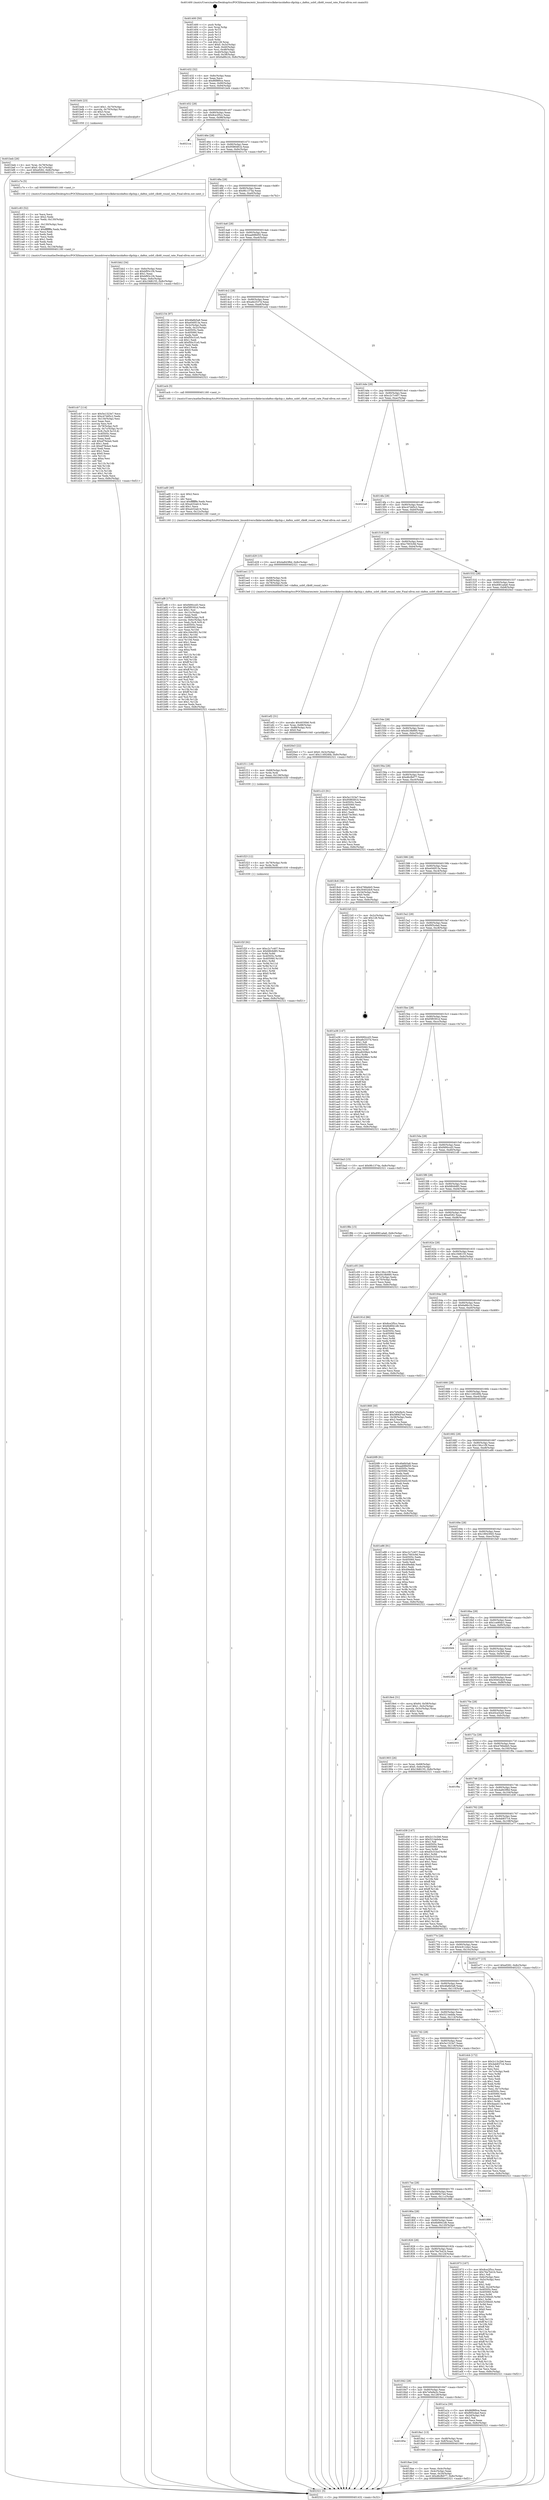 digraph "0x401400" {
  label = "0x401400 (/mnt/c/Users/mathe/Desktop/tcc/POCII/binaries/extr_linuxdriversclkdavincida8xx-cfgchip.c_da8xx_usb0_clk48_round_rate_Final-ollvm.out::main(0))"
  labelloc = "t"
  node[shape=record]

  Entry [label="",width=0.3,height=0.3,shape=circle,fillcolor=black,style=filled]
  "0x401432" [label="{
     0x401432 [32]\l
     | [instrs]\l
     &nbsp;&nbsp;0x401432 \<+6\>: mov -0x8c(%rbp),%eax\l
     &nbsp;&nbsp;0x401438 \<+2\>: mov %eax,%ecx\l
     &nbsp;&nbsp;0x40143a \<+6\>: sub $0x86f8f0ce,%ecx\l
     &nbsp;&nbsp;0x401440 \<+6\>: mov %eax,-0x90(%rbp)\l
     &nbsp;&nbsp;0x401446 \<+6\>: mov %ecx,-0x94(%rbp)\l
     &nbsp;&nbsp;0x40144c \<+6\>: je 0000000000401bd4 \<main+0x7d4\>\l
  }"]
  "0x401bd4" [label="{
     0x401bd4 [23]\l
     | [instrs]\l
     &nbsp;&nbsp;0x401bd4 \<+7\>: movl $0x1,-0x70(%rbp)\l
     &nbsp;&nbsp;0x401bdb \<+4\>: movslq -0x70(%rbp),%rax\l
     &nbsp;&nbsp;0x401bdf \<+4\>: shl $0x3,%rax\l
     &nbsp;&nbsp;0x401be3 \<+3\>: mov %rax,%rdi\l
     &nbsp;&nbsp;0x401be6 \<+5\>: call 0000000000401050 \<malloc@plt\>\l
     | [calls]\l
     &nbsp;&nbsp;0x401050 \{1\} (unknown)\l
  }"]
  "0x401452" [label="{
     0x401452 [28]\l
     | [instrs]\l
     &nbsp;&nbsp;0x401452 \<+5\>: jmp 0000000000401457 \<main+0x57\>\l
     &nbsp;&nbsp;0x401457 \<+6\>: mov -0x90(%rbp),%eax\l
     &nbsp;&nbsp;0x40145d \<+5\>: sub $0x8ce2f5cc,%eax\l
     &nbsp;&nbsp;0x401462 \<+6\>: mov %eax,-0x98(%rbp)\l
     &nbsp;&nbsp;0x401468 \<+6\>: je 00000000004021ca \<main+0xdca\>\l
  }"]
  Exit [label="",width=0.3,height=0.3,shape=circle,fillcolor=black,style=filled,peripheries=2]
  "0x4021ca" [label="{
     0x4021ca\l
  }", style=dashed]
  "0x40146e" [label="{
     0x40146e [28]\l
     | [instrs]\l
     &nbsp;&nbsp;0x40146e \<+5\>: jmp 0000000000401473 \<main+0x73\>\l
     &nbsp;&nbsp;0x401473 \<+6\>: mov -0x90(%rbp),%eax\l
     &nbsp;&nbsp;0x401479 \<+5\>: sub $0x9586481b,%eax\l
     &nbsp;&nbsp;0x40147e \<+6\>: mov %eax,-0x9c(%rbp)\l
     &nbsp;&nbsp;0x401484 \<+6\>: je 0000000000401c7e \<main+0x87e\>\l
  }"]
  "0x401f2f" [label="{
     0x401f2f [92]\l
     | [instrs]\l
     &nbsp;&nbsp;0x401f2f \<+5\>: mov $0xc2c7c407,%eax\l
     &nbsp;&nbsp;0x401f34 \<+5\>: mov $0xfdfc6d85,%ecx\l
     &nbsp;&nbsp;0x401f39 \<+3\>: xor %r8d,%r8d\l
     &nbsp;&nbsp;0x401f3c \<+8\>: mov 0x40505c,%r9d\l
     &nbsp;&nbsp;0x401f44 \<+8\>: mov 0x405060,%r10d\l
     &nbsp;&nbsp;0x401f4c \<+4\>: sub $0x1,%r8d\l
     &nbsp;&nbsp;0x401f50 \<+3\>: mov %r9d,%r11d\l
     &nbsp;&nbsp;0x401f53 \<+3\>: add %r8d,%r11d\l
     &nbsp;&nbsp;0x401f56 \<+4\>: imul %r11d,%r9d\l
     &nbsp;&nbsp;0x401f5a \<+4\>: and $0x1,%r9d\l
     &nbsp;&nbsp;0x401f5e \<+4\>: cmp $0x0,%r9d\l
     &nbsp;&nbsp;0x401f62 \<+3\>: sete %bl\l
     &nbsp;&nbsp;0x401f65 \<+4\>: cmp $0xa,%r10d\l
     &nbsp;&nbsp;0x401f69 \<+4\>: setl %r14b\l
     &nbsp;&nbsp;0x401f6d \<+3\>: mov %bl,%r15b\l
     &nbsp;&nbsp;0x401f70 \<+3\>: and %r14b,%r15b\l
     &nbsp;&nbsp;0x401f73 \<+3\>: xor %r14b,%bl\l
     &nbsp;&nbsp;0x401f76 \<+3\>: or %bl,%r15b\l
     &nbsp;&nbsp;0x401f79 \<+4\>: test $0x1,%r15b\l
     &nbsp;&nbsp;0x401f7d \<+3\>: cmovne %ecx,%eax\l
     &nbsp;&nbsp;0x401f80 \<+6\>: mov %eax,-0x8c(%rbp)\l
     &nbsp;&nbsp;0x401f86 \<+5\>: jmp 0000000000402321 \<main+0xf21\>\l
  }"]
  "0x401c7e" [label="{
     0x401c7e [5]\l
     | [instrs]\l
     &nbsp;&nbsp;0x401c7e \<+5\>: call 0000000000401160 \<next_i\>\l
     | [calls]\l
     &nbsp;&nbsp;0x401160 \{1\} (/mnt/c/Users/mathe/Desktop/tcc/POCII/binaries/extr_linuxdriversclkdavincida8xx-cfgchip.c_da8xx_usb0_clk48_round_rate_Final-ollvm.out::next_i)\l
  }"]
  "0x40148a" [label="{
     0x40148a [28]\l
     | [instrs]\l
     &nbsp;&nbsp;0x40148a \<+5\>: jmp 000000000040148f \<main+0x8f\>\l
     &nbsp;&nbsp;0x40148f \<+6\>: mov -0x90(%rbp),%eax\l
     &nbsp;&nbsp;0x401495 \<+5\>: sub $0x9fc1374a,%eax\l
     &nbsp;&nbsp;0x40149a \<+6\>: mov %eax,-0xa0(%rbp)\l
     &nbsp;&nbsp;0x4014a0 \<+6\>: je 0000000000401bb2 \<main+0x7b2\>\l
  }"]
  "0x401f23" [label="{
     0x401f23 [12]\l
     | [instrs]\l
     &nbsp;&nbsp;0x401f23 \<+4\>: mov -0x78(%rbp),%rdx\l
     &nbsp;&nbsp;0x401f27 \<+3\>: mov %rdx,%rdi\l
     &nbsp;&nbsp;0x401f2a \<+5\>: call 0000000000401030 \<free@plt\>\l
     | [calls]\l
     &nbsp;&nbsp;0x401030 \{1\} (unknown)\l
  }"]
  "0x401bb2" [label="{
     0x401bb2 [34]\l
     | [instrs]\l
     &nbsp;&nbsp;0x401bb2 \<+3\>: mov -0x6c(%rbp),%eax\l
     &nbsp;&nbsp;0x401bb5 \<+5\>: sub $0xbf93c1f4,%eax\l
     &nbsp;&nbsp;0x401bba \<+3\>: add $0x1,%eax\l
     &nbsp;&nbsp;0x401bbd \<+5\>: add $0xbf93c1f4,%eax\l
     &nbsp;&nbsp;0x401bc2 \<+3\>: mov %eax,-0x6c(%rbp)\l
     &nbsp;&nbsp;0x401bc5 \<+10\>: movl $0x19d6155,-0x8c(%rbp)\l
     &nbsp;&nbsp;0x401bcf \<+5\>: jmp 0000000000402321 \<main+0xf21\>\l
  }"]
  "0x4014a6" [label="{
     0x4014a6 [28]\l
     | [instrs]\l
     &nbsp;&nbsp;0x4014a6 \<+5\>: jmp 00000000004014ab \<main+0xab\>\l
     &nbsp;&nbsp;0x4014ab \<+6\>: mov -0x90(%rbp),%eax\l
     &nbsp;&nbsp;0x4014b1 \<+5\>: sub $0xaa688d50,%eax\l
     &nbsp;&nbsp;0x4014b6 \<+6\>: mov %eax,-0xa4(%rbp)\l
     &nbsp;&nbsp;0x4014bc \<+6\>: je 0000000000402154 \<main+0xd54\>\l
  }"]
  "0x401f11" [label="{
     0x401f11 [18]\l
     | [instrs]\l
     &nbsp;&nbsp;0x401f11 \<+4\>: mov -0x68(%rbp),%rdx\l
     &nbsp;&nbsp;0x401f15 \<+3\>: mov %rdx,%rdi\l
     &nbsp;&nbsp;0x401f18 \<+6\>: mov %eax,-0x138(%rbp)\l
     &nbsp;&nbsp;0x401f1e \<+5\>: call 0000000000401030 \<free@plt\>\l
     | [calls]\l
     &nbsp;&nbsp;0x401030 \{1\} (unknown)\l
  }"]
  "0x402154" [label="{
     0x402154 [97]\l
     | [instrs]\l
     &nbsp;&nbsp;0x402154 \<+5\>: mov $0x4fa6b5a8,%eax\l
     &nbsp;&nbsp;0x402159 \<+5\>: mov $0xe040f13a,%ecx\l
     &nbsp;&nbsp;0x40215e \<+3\>: mov -0x3c(%rbp),%edx\l
     &nbsp;&nbsp;0x402161 \<+3\>: mov %edx,-0x2c(%rbp)\l
     &nbsp;&nbsp;0x402164 \<+7\>: mov 0x40505c,%edx\l
     &nbsp;&nbsp;0x40216b \<+7\>: mov 0x405060,%esi\l
     &nbsp;&nbsp;0x402172 \<+2\>: mov %edx,%edi\l
     &nbsp;&nbsp;0x402174 \<+6\>: sub $0xf50c31e5,%edi\l
     &nbsp;&nbsp;0x40217a \<+3\>: sub $0x1,%edi\l
     &nbsp;&nbsp;0x40217d \<+6\>: add $0xf50c31e5,%edi\l
     &nbsp;&nbsp;0x402183 \<+3\>: imul %edi,%edx\l
     &nbsp;&nbsp;0x402186 \<+3\>: and $0x1,%edx\l
     &nbsp;&nbsp;0x402189 \<+3\>: cmp $0x0,%edx\l
     &nbsp;&nbsp;0x40218c \<+4\>: sete %r8b\l
     &nbsp;&nbsp;0x402190 \<+3\>: cmp $0xa,%esi\l
     &nbsp;&nbsp;0x402193 \<+4\>: setl %r9b\l
     &nbsp;&nbsp;0x402197 \<+3\>: mov %r8b,%r10b\l
     &nbsp;&nbsp;0x40219a \<+3\>: and %r9b,%r10b\l
     &nbsp;&nbsp;0x40219d \<+3\>: xor %r9b,%r8b\l
     &nbsp;&nbsp;0x4021a0 \<+3\>: or %r8b,%r10b\l
     &nbsp;&nbsp;0x4021a3 \<+4\>: test $0x1,%r10b\l
     &nbsp;&nbsp;0x4021a7 \<+3\>: cmovne %ecx,%eax\l
     &nbsp;&nbsp;0x4021aa \<+6\>: mov %eax,-0x8c(%rbp)\l
     &nbsp;&nbsp;0x4021b0 \<+5\>: jmp 0000000000402321 \<main+0xf21\>\l
  }"]
  "0x4014c2" [label="{
     0x4014c2 [28]\l
     | [instrs]\l
     &nbsp;&nbsp;0x4014c2 \<+5\>: jmp 00000000004014c7 \<main+0xc7\>\l
     &nbsp;&nbsp;0x4014c7 \<+6\>: mov -0x90(%rbp),%eax\l
     &nbsp;&nbsp;0x4014cd \<+5\>: sub $0xafe2537d,%eax\l
     &nbsp;&nbsp;0x4014d2 \<+6\>: mov %eax,-0xa8(%rbp)\l
     &nbsp;&nbsp;0x4014d8 \<+6\>: je 0000000000401acb \<main+0x6cb\>\l
  }"]
  "0x401ef2" [label="{
     0x401ef2 [31]\l
     | [instrs]\l
     &nbsp;&nbsp;0x401ef2 \<+10\>: movabs $0x4030b6,%rdi\l
     &nbsp;&nbsp;0x401efc \<+7\>: mov %rax,-0x88(%rbp)\l
     &nbsp;&nbsp;0x401f03 \<+7\>: mov -0x88(%rbp),%rsi\l
     &nbsp;&nbsp;0x401f0a \<+2\>: mov $0x0,%al\l
     &nbsp;&nbsp;0x401f0c \<+5\>: call 0000000000401040 \<printf@plt\>\l
     | [calls]\l
     &nbsp;&nbsp;0x401040 \{1\} (unknown)\l
  }"]
  "0x401acb" [label="{
     0x401acb [5]\l
     | [instrs]\l
     &nbsp;&nbsp;0x401acb \<+5\>: call 0000000000401160 \<next_i\>\l
     | [calls]\l
     &nbsp;&nbsp;0x401160 \{1\} (/mnt/c/Users/mathe/Desktop/tcc/POCII/binaries/extr_linuxdriversclkdavincida8xx-cfgchip.c_da8xx_usb0_clk48_round_rate_Final-ollvm.out::next_i)\l
  }"]
  "0x4014de" [label="{
     0x4014de [28]\l
     | [instrs]\l
     &nbsp;&nbsp;0x4014de \<+5\>: jmp 00000000004014e3 \<main+0xe3\>\l
     &nbsp;&nbsp;0x4014e3 \<+6\>: mov -0x90(%rbp),%eax\l
     &nbsp;&nbsp;0x4014e9 \<+5\>: sub $0xc2c7c407,%eax\l
     &nbsp;&nbsp;0x4014ee \<+6\>: mov %eax,-0xac(%rbp)\l
     &nbsp;&nbsp;0x4014f4 \<+6\>: je 00000000004022a6 \<main+0xea6\>\l
  }"]
  "0x401cb7" [label="{
     0x401cb7 [114]\l
     | [instrs]\l
     &nbsp;&nbsp;0x401cb7 \<+5\>: mov $0x5e1323e7,%ecx\l
     &nbsp;&nbsp;0x401cbc \<+5\>: mov $0xc47dd5c2,%edx\l
     &nbsp;&nbsp;0x401cc1 \<+6\>: mov -0x134(%rbp),%esi\l
     &nbsp;&nbsp;0x401cc7 \<+3\>: imul %eax,%esi\l
     &nbsp;&nbsp;0x401cca \<+3\>: movslq %esi,%r8\l
     &nbsp;&nbsp;0x401ccd \<+4\>: mov -0x78(%rbp),%r9\l
     &nbsp;&nbsp;0x401cd1 \<+4\>: movslq -0x7c(%rbp),%r10\l
     &nbsp;&nbsp;0x401cd5 \<+4\>: mov %r8,(%r9,%r10,8)\l
     &nbsp;&nbsp;0x401cd9 \<+7\>: mov 0x40505c,%eax\l
     &nbsp;&nbsp;0x401ce0 \<+7\>: mov 0x405060,%esi\l
     &nbsp;&nbsp;0x401ce7 \<+2\>: mov %eax,%edi\l
     &nbsp;&nbsp;0x401ce9 \<+6\>: add $0xef7fe4a4,%edi\l
     &nbsp;&nbsp;0x401cef \<+3\>: sub $0x1,%edi\l
     &nbsp;&nbsp;0x401cf2 \<+6\>: sub $0xef7fe4a4,%edi\l
     &nbsp;&nbsp;0x401cf8 \<+3\>: imul %edi,%eax\l
     &nbsp;&nbsp;0x401cfb \<+3\>: and $0x1,%eax\l
     &nbsp;&nbsp;0x401cfe \<+3\>: cmp $0x0,%eax\l
     &nbsp;&nbsp;0x401d01 \<+4\>: sete %r11b\l
     &nbsp;&nbsp;0x401d05 \<+3\>: cmp $0xa,%esi\l
     &nbsp;&nbsp;0x401d08 \<+3\>: setl %bl\l
     &nbsp;&nbsp;0x401d0b \<+3\>: mov %r11b,%r14b\l
     &nbsp;&nbsp;0x401d0e \<+3\>: and %bl,%r14b\l
     &nbsp;&nbsp;0x401d11 \<+3\>: xor %bl,%r11b\l
     &nbsp;&nbsp;0x401d14 \<+3\>: or %r11b,%r14b\l
     &nbsp;&nbsp;0x401d17 \<+4\>: test $0x1,%r14b\l
     &nbsp;&nbsp;0x401d1b \<+3\>: cmovne %edx,%ecx\l
     &nbsp;&nbsp;0x401d1e \<+6\>: mov %ecx,-0x8c(%rbp)\l
     &nbsp;&nbsp;0x401d24 \<+5\>: jmp 0000000000402321 \<main+0xf21\>\l
  }"]
  "0x4022a6" [label="{
     0x4022a6\l
  }", style=dashed]
  "0x4014fa" [label="{
     0x4014fa [28]\l
     | [instrs]\l
     &nbsp;&nbsp;0x4014fa \<+5\>: jmp 00000000004014ff \<main+0xff\>\l
     &nbsp;&nbsp;0x4014ff \<+6\>: mov -0x90(%rbp),%eax\l
     &nbsp;&nbsp;0x401505 \<+5\>: sub $0xc47dd5c2,%eax\l
     &nbsp;&nbsp;0x40150a \<+6\>: mov %eax,-0xb0(%rbp)\l
     &nbsp;&nbsp;0x401510 \<+6\>: je 0000000000401d29 \<main+0x929\>\l
  }"]
  "0x401c83" [label="{
     0x401c83 [52]\l
     | [instrs]\l
     &nbsp;&nbsp;0x401c83 \<+2\>: xor %ecx,%ecx\l
     &nbsp;&nbsp;0x401c85 \<+5\>: mov $0x2,%edx\l
     &nbsp;&nbsp;0x401c8a \<+6\>: mov %edx,-0x130(%rbp)\l
     &nbsp;&nbsp;0x401c90 \<+1\>: cltd\l
     &nbsp;&nbsp;0x401c91 \<+6\>: mov -0x130(%rbp),%esi\l
     &nbsp;&nbsp;0x401c97 \<+2\>: idiv %esi\l
     &nbsp;&nbsp;0x401c99 \<+6\>: imul $0xfffffffe,%edx,%edx\l
     &nbsp;&nbsp;0x401c9f \<+2\>: mov %ecx,%edi\l
     &nbsp;&nbsp;0x401ca1 \<+2\>: sub %edx,%edi\l
     &nbsp;&nbsp;0x401ca3 \<+2\>: mov %ecx,%edx\l
     &nbsp;&nbsp;0x401ca5 \<+3\>: sub $0x1,%edx\l
     &nbsp;&nbsp;0x401ca8 \<+2\>: add %edx,%edi\l
     &nbsp;&nbsp;0x401caa \<+2\>: sub %edi,%ecx\l
     &nbsp;&nbsp;0x401cac \<+6\>: mov %ecx,-0x134(%rbp)\l
     &nbsp;&nbsp;0x401cb2 \<+5\>: call 0000000000401160 \<next_i\>\l
     | [calls]\l
     &nbsp;&nbsp;0x401160 \{1\} (/mnt/c/Users/mathe/Desktop/tcc/POCII/binaries/extr_linuxdriversclkdavincida8xx-cfgchip.c_da8xx_usb0_clk48_round_rate_Final-ollvm.out::next_i)\l
  }"]
  "0x401d29" [label="{
     0x401d29 [15]\l
     | [instrs]\l
     &nbsp;&nbsp;0x401d29 \<+10\>: movl $0x4a843f6d,-0x8c(%rbp)\l
     &nbsp;&nbsp;0x401d33 \<+5\>: jmp 0000000000402321 \<main+0xf21\>\l
  }"]
  "0x401516" [label="{
     0x401516 [28]\l
     | [instrs]\l
     &nbsp;&nbsp;0x401516 \<+5\>: jmp 000000000040151b \<main+0x11b\>\l
     &nbsp;&nbsp;0x40151b \<+6\>: mov -0x90(%rbp),%eax\l
     &nbsp;&nbsp;0x401521 \<+5\>: sub $0xc7603c9d,%eax\l
     &nbsp;&nbsp;0x401526 \<+6\>: mov %eax,-0xb4(%rbp)\l
     &nbsp;&nbsp;0x40152c \<+6\>: je 0000000000401ee1 \<main+0xae1\>\l
  }"]
  "0x401beb" [label="{
     0x401beb [26]\l
     | [instrs]\l
     &nbsp;&nbsp;0x401beb \<+4\>: mov %rax,-0x78(%rbp)\l
     &nbsp;&nbsp;0x401bef \<+7\>: movl $0x0,-0x7c(%rbp)\l
     &nbsp;&nbsp;0x401bf6 \<+10\>: movl $0xef282,-0x8c(%rbp)\l
     &nbsp;&nbsp;0x401c00 \<+5\>: jmp 0000000000402321 \<main+0xf21\>\l
  }"]
  "0x401ee1" [label="{
     0x401ee1 [17]\l
     | [instrs]\l
     &nbsp;&nbsp;0x401ee1 \<+4\>: mov -0x68(%rbp),%rdi\l
     &nbsp;&nbsp;0x401ee5 \<+4\>: mov -0x58(%rbp),%rsi\l
     &nbsp;&nbsp;0x401ee9 \<+4\>: mov -0x78(%rbp),%rdx\l
     &nbsp;&nbsp;0x401eed \<+5\>: call 00000000004013e0 \<da8xx_usb0_clk48_round_rate\>\l
     | [calls]\l
     &nbsp;&nbsp;0x4013e0 \{1\} (/mnt/c/Users/mathe/Desktop/tcc/POCII/binaries/extr_linuxdriversclkdavincida8xx-cfgchip.c_da8xx_usb0_clk48_round_rate_Final-ollvm.out::da8xx_usb0_clk48_round_rate)\l
  }"]
  "0x401532" [label="{
     0x401532 [28]\l
     | [instrs]\l
     &nbsp;&nbsp;0x401532 \<+5\>: jmp 0000000000401537 \<main+0x137\>\l
     &nbsp;&nbsp;0x401537 \<+6\>: mov -0x90(%rbp),%eax\l
     &nbsp;&nbsp;0x40153d \<+5\>: sub $0xd081ada6,%eax\l
     &nbsp;&nbsp;0x401542 \<+6\>: mov %eax,-0xb8(%rbp)\l
     &nbsp;&nbsp;0x401548 \<+6\>: je 00000000004020e3 \<main+0xce3\>\l
  }"]
  "0x401af8" [label="{
     0x401af8 [171]\l
     | [instrs]\l
     &nbsp;&nbsp;0x401af8 \<+5\>: mov $0xf490ccd3,%ecx\l
     &nbsp;&nbsp;0x401afd \<+5\>: mov $0xf3f0391d,%edx\l
     &nbsp;&nbsp;0x401b02 \<+3\>: mov $0x1,%sil\l
     &nbsp;&nbsp;0x401b05 \<+6\>: mov -0x12c(%rbp),%edi\l
     &nbsp;&nbsp;0x401b0b \<+3\>: imul %eax,%edi\l
     &nbsp;&nbsp;0x401b0e \<+4\>: mov -0x68(%rbp),%r8\l
     &nbsp;&nbsp;0x401b12 \<+4\>: movslq -0x6c(%rbp),%r9\l
     &nbsp;&nbsp;0x401b16 \<+4\>: mov %edi,(%r8,%r9,4)\l
     &nbsp;&nbsp;0x401b1a \<+7\>: mov 0x40505c,%eax\l
     &nbsp;&nbsp;0x401b21 \<+7\>: mov 0x405060,%edi\l
     &nbsp;&nbsp;0x401b28 \<+3\>: mov %eax,%r10d\l
     &nbsp;&nbsp;0x401b2b \<+7\>: add $0x16dc092,%r10d\l
     &nbsp;&nbsp;0x401b32 \<+4\>: sub $0x1,%r10d\l
     &nbsp;&nbsp;0x401b36 \<+7\>: sub $0x16dc092,%r10d\l
     &nbsp;&nbsp;0x401b3d \<+4\>: imul %r10d,%eax\l
     &nbsp;&nbsp;0x401b41 \<+3\>: and $0x1,%eax\l
     &nbsp;&nbsp;0x401b44 \<+3\>: cmp $0x0,%eax\l
     &nbsp;&nbsp;0x401b47 \<+4\>: sete %r11b\l
     &nbsp;&nbsp;0x401b4b \<+3\>: cmp $0xa,%edi\l
     &nbsp;&nbsp;0x401b4e \<+3\>: setl %bl\l
     &nbsp;&nbsp;0x401b51 \<+3\>: mov %r11b,%r14b\l
     &nbsp;&nbsp;0x401b54 \<+4\>: xor $0xff,%r14b\l
     &nbsp;&nbsp;0x401b58 \<+3\>: mov %bl,%r15b\l
     &nbsp;&nbsp;0x401b5b \<+4\>: xor $0xff,%r15b\l
     &nbsp;&nbsp;0x401b5f \<+4\>: xor $0x1,%sil\l
     &nbsp;&nbsp;0x401b63 \<+3\>: mov %r14b,%r12b\l
     &nbsp;&nbsp;0x401b66 \<+4\>: and $0xff,%r12b\l
     &nbsp;&nbsp;0x401b6a \<+3\>: and %sil,%r11b\l
     &nbsp;&nbsp;0x401b6d \<+3\>: mov %r15b,%r13b\l
     &nbsp;&nbsp;0x401b70 \<+4\>: and $0xff,%r13b\l
     &nbsp;&nbsp;0x401b74 \<+3\>: and %sil,%bl\l
     &nbsp;&nbsp;0x401b77 \<+3\>: or %r11b,%r12b\l
     &nbsp;&nbsp;0x401b7a \<+3\>: or %bl,%r13b\l
     &nbsp;&nbsp;0x401b7d \<+3\>: xor %r13b,%r12b\l
     &nbsp;&nbsp;0x401b80 \<+3\>: or %r15b,%r14b\l
     &nbsp;&nbsp;0x401b83 \<+4\>: xor $0xff,%r14b\l
     &nbsp;&nbsp;0x401b87 \<+4\>: or $0x1,%sil\l
     &nbsp;&nbsp;0x401b8b \<+3\>: and %sil,%r14b\l
     &nbsp;&nbsp;0x401b8e \<+3\>: or %r14b,%r12b\l
     &nbsp;&nbsp;0x401b91 \<+4\>: test $0x1,%r12b\l
     &nbsp;&nbsp;0x401b95 \<+3\>: cmovne %edx,%ecx\l
     &nbsp;&nbsp;0x401b98 \<+6\>: mov %ecx,-0x8c(%rbp)\l
     &nbsp;&nbsp;0x401b9e \<+5\>: jmp 0000000000402321 \<main+0xf21\>\l
  }"]
  "0x4020e3" [label="{
     0x4020e3 [22]\l
     | [instrs]\l
     &nbsp;&nbsp;0x4020e3 \<+7\>: movl $0x0,-0x3c(%rbp)\l
     &nbsp;&nbsp;0x4020ea \<+10\>: movl $0x11492d0b,-0x8c(%rbp)\l
     &nbsp;&nbsp;0x4020f4 \<+5\>: jmp 0000000000402321 \<main+0xf21\>\l
  }"]
  "0x40154e" [label="{
     0x40154e [28]\l
     | [instrs]\l
     &nbsp;&nbsp;0x40154e \<+5\>: jmp 0000000000401553 \<main+0x153\>\l
     &nbsp;&nbsp;0x401553 \<+6\>: mov -0x90(%rbp),%eax\l
     &nbsp;&nbsp;0x401559 \<+5\>: sub $0xd418b660,%eax\l
     &nbsp;&nbsp;0x40155e \<+6\>: mov %eax,-0xbc(%rbp)\l
     &nbsp;&nbsp;0x401564 \<+6\>: je 0000000000401c23 \<main+0x823\>\l
  }"]
  "0x401ad0" [label="{
     0x401ad0 [40]\l
     | [instrs]\l
     &nbsp;&nbsp;0x401ad0 \<+5\>: mov $0x2,%ecx\l
     &nbsp;&nbsp;0x401ad5 \<+1\>: cltd\l
     &nbsp;&nbsp;0x401ad6 \<+2\>: idiv %ecx\l
     &nbsp;&nbsp;0x401ad8 \<+6\>: imul $0xfffffffe,%edx,%ecx\l
     &nbsp;&nbsp;0x401ade \<+6\>: sub $0xa432ab14,%ecx\l
     &nbsp;&nbsp;0x401ae4 \<+3\>: add $0x1,%ecx\l
     &nbsp;&nbsp;0x401ae7 \<+6\>: add $0xa432ab14,%ecx\l
     &nbsp;&nbsp;0x401aed \<+6\>: mov %ecx,-0x12c(%rbp)\l
     &nbsp;&nbsp;0x401af3 \<+5\>: call 0000000000401160 \<next_i\>\l
     | [calls]\l
     &nbsp;&nbsp;0x401160 \{1\} (/mnt/c/Users/mathe/Desktop/tcc/POCII/binaries/extr_linuxdriversclkdavincida8xx-cfgchip.c_da8xx_usb0_clk48_round_rate_Final-ollvm.out::next_i)\l
  }"]
  "0x401c23" [label="{
     0x401c23 [91]\l
     | [instrs]\l
     &nbsp;&nbsp;0x401c23 \<+5\>: mov $0x5e1323e7,%eax\l
     &nbsp;&nbsp;0x401c28 \<+5\>: mov $0x9586481b,%ecx\l
     &nbsp;&nbsp;0x401c2d \<+7\>: mov 0x40505c,%edx\l
     &nbsp;&nbsp;0x401c34 \<+7\>: mov 0x405060,%esi\l
     &nbsp;&nbsp;0x401c3b \<+2\>: mov %edx,%edi\l
     &nbsp;&nbsp;0x401c3d \<+6\>: add $0xb73e36d1,%edi\l
     &nbsp;&nbsp;0x401c43 \<+3\>: sub $0x1,%edi\l
     &nbsp;&nbsp;0x401c46 \<+6\>: sub $0xb73e36d1,%edi\l
     &nbsp;&nbsp;0x401c4c \<+3\>: imul %edi,%edx\l
     &nbsp;&nbsp;0x401c4f \<+3\>: and $0x1,%edx\l
     &nbsp;&nbsp;0x401c52 \<+3\>: cmp $0x0,%edx\l
     &nbsp;&nbsp;0x401c55 \<+4\>: sete %r8b\l
     &nbsp;&nbsp;0x401c59 \<+3\>: cmp $0xa,%esi\l
     &nbsp;&nbsp;0x401c5c \<+4\>: setl %r9b\l
     &nbsp;&nbsp;0x401c60 \<+3\>: mov %r8b,%r10b\l
     &nbsp;&nbsp;0x401c63 \<+3\>: and %r9b,%r10b\l
     &nbsp;&nbsp;0x401c66 \<+3\>: xor %r9b,%r8b\l
     &nbsp;&nbsp;0x401c69 \<+3\>: or %r8b,%r10b\l
     &nbsp;&nbsp;0x401c6c \<+4\>: test $0x1,%r10b\l
     &nbsp;&nbsp;0x401c70 \<+3\>: cmovne %ecx,%eax\l
     &nbsp;&nbsp;0x401c73 \<+6\>: mov %eax,-0x8c(%rbp)\l
     &nbsp;&nbsp;0x401c79 \<+5\>: jmp 0000000000402321 \<main+0xf21\>\l
  }"]
  "0x40156a" [label="{
     0x40156a [28]\l
     | [instrs]\l
     &nbsp;&nbsp;0x40156a \<+5\>: jmp 000000000040156f \<main+0x16f\>\l
     &nbsp;&nbsp;0x40156f \<+6\>: mov -0x90(%rbp),%eax\l
     &nbsp;&nbsp;0x401575 \<+5\>: sub $0xd6cfb077,%eax\l
     &nbsp;&nbsp;0x40157a \<+6\>: mov %eax,-0xc0(%rbp)\l
     &nbsp;&nbsp;0x401580 \<+6\>: je 00000000004018c6 \<main+0x4c6\>\l
  }"]
  "0x401903" [label="{
     0x401903 [26]\l
     | [instrs]\l
     &nbsp;&nbsp;0x401903 \<+4\>: mov %rax,-0x68(%rbp)\l
     &nbsp;&nbsp;0x401907 \<+7\>: movl $0x0,-0x6c(%rbp)\l
     &nbsp;&nbsp;0x40190e \<+10\>: movl $0x19d6155,-0x8c(%rbp)\l
     &nbsp;&nbsp;0x401918 \<+5\>: jmp 0000000000402321 \<main+0xf21\>\l
  }"]
  "0x4018c6" [label="{
     0x4018c6 [30]\l
     | [instrs]\l
     &nbsp;&nbsp;0x4018c6 \<+5\>: mov $0x4766ebb5,%eax\l
     &nbsp;&nbsp;0x4018cb \<+5\>: mov $0x30402dc9,%ecx\l
     &nbsp;&nbsp;0x4018d0 \<+3\>: mov -0x34(%rbp),%edx\l
     &nbsp;&nbsp;0x4018d3 \<+3\>: cmp $0x0,%edx\l
     &nbsp;&nbsp;0x4018d6 \<+3\>: cmove %ecx,%eax\l
     &nbsp;&nbsp;0x4018d9 \<+6\>: mov %eax,-0x8c(%rbp)\l
     &nbsp;&nbsp;0x4018df \<+5\>: jmp 0000000000402321 \<main+0xf21\>\l
  }"]
  "0x401586" [label="{
     0x401586 [28]\l
     | [instrs]\l
     &nbsp;&nbsp;0x401586 \<+5\>: jmp 000000000040158b \<main+0x18b\>\l
     &nbsp;&nbsp;0x40158b \<+6\>: mov -0x90(%rbp),%eax\l
     &nbsp;&nbsp;0x401591 \<+5\>: sub $0xe040f13a,%eax\l
     &nbsp;&nbsp;0x401596 \<+6\>: mov %eax,-0xc4(%rbp)\l
     &nbsp;&nbsp;0x40159c \<+6\>: je 00000000004021b5 \<main+0xdb5\>\l
  }"]
  "0x4018ae" [label="{
     0x4018ae [24]\l
     | [instrs]\l
     &nbsp;&nbsp;0x4018ae \<+3\>: mov %eax,-0x4c(%rbp)\l
     &nbsp;&nbsp;0x4018b1 \<+3\>: mov -0x4c(%rbp),%eax\l
     &nbsp;&nbsp;0x4018b4 \<+3\>: mov %eax,-0x34(%rbp)\l
     &nbsp;&nbsp;0x4018b7 \<+10\>: movl $0xd6cfb077,-0x8c(%rbp)\l
     &nbsp;&nbsp;0x4018c1 \<+5\>: jmp 0000000000402321 \<main+0xf21\>\l
  }"]
  "0x4021b5" [label="{
     0x4021b5 [21]\l
     | [instrs]\l
     &nbsp;&nbsp;0x4021b5 \<+3\>: mov -0x2c(%rbp),%eax\l
     &nbsp;&nbsp;0x4021b8 \<+7\>: add $0x128,%rsp\l
     &nbsp;&nbsp;0x4021bf \<+1\>: pop %rbx\l
     &nbsp;&nbsp;0x4021c0 \<+2\>: pop %r12\l
     &nbsp;&nbsp;0x4021c2 \<+2\>: pop %r13\l
     &nbsp;&nbsp;0x4021c4 \<+2\>: pop %r14\l
     &nbsp;&nbsp;0x4021c6 \<+2\>: pop %r15\l
     &nbsp;&nbsp;0x4021c8 \<+1\>: pop %rbp\l
     &nbsp;&nbsp;0x4021c9 \<+1\>: ret\l
  }"]
  "0x4015a2" [label="{
     0x4015a2 [28]\l
     | [instrs]\l
     &nbsp;&nbsp;0x4015a2 \<+5\>: jmp 00000000004015a7 \<main+0x1a7\>\l
     &nbsp;&nbsp;0x4015a7 \<+6\>: mov -0x90(%rbp),%eax\l
     &nbsp;&nbsp;0x4015ad \<+5\>: sub $0xf0f3cdad,%eax\l
     &nbsp;&nbsp;0x4015b2 \<+6\>: mov %eax,-0xc8(%rbp)\l
     &nbsp;&nbsp;0x4015b8 \<+6\>: je 0000000000401a38 \<main+0x638\>\l
  }"]
  "0x40185e" [label="{
     0x40185e\l
  }", style=dashed]
  "0x401a38" [label="{
     0x401a38 [147]\l
     | [instrs]\l
     &nbsp;&nbsp;0x401a38 \<+5\>: mov $0xf490ccd3,%eax\l
     &nbsp;&nbsp;0x401a3d \<+5\>: mov $0xafe2537d,%ecx\l
     &nbsp;&nbsp;0x401a42 \<+2\>: mov $0x1,%dl\l
     &nbsp;&nbsp;0x401a44 \<+7\>: mov 0x40505c,%esi\l
     &nbsp;&nbsp;0x401a4b \<+7\>: mov 0x405060,%edi\l
     &nbsp;&nbsp;0x401a52 \<+3\>: mov %esi,%r8d\l
     &nbsp;&nbsp;0x401a55 \<+7\>: add $0xe8208e4,%r8d\l
     &nbsp;&nbsp;0x401a5c \<+4\>: sub $0x1,%r8d\l
     &nbsp;&nbsp;0x401a60 \<+7\>: sub $0xe8208e4,%r8d\l
     &nbsp;&nbsp;0x401a67 \<+4\>: imul %r8d,%esi\l
     &nbsp;&nbsp;0x401a6b \<+3\>: and $0x1,%esi\l
     &nbsp;&nbsp;0x401a6e \<+3\>: cmp $0x0,%esi\l
     &nbsp;&nbsp;0x401a71 \<+4\>: sete %r9b\l
     &nbsp;&nbsp;0x401a75 \<+3\>: cmp $0xa,%edi\l
     &nbsp;&nbsp;0x401a78 \<+4\>: setl %r10b\l
     &nbsp;&nbsp;0x401a7c \<+3\>: mov %r9b,%r11b\l
     &nbsp;&nbsp;0x401a7f \<+4\>: xor $0xff,%r11b\l
     &nbsp;&nbsp;0x401a83 \<+3\>: mov %r10b,%bl\l
     &nbsp;&nbsp;0x401a86 \<+3\>: xor $0xff,%bl\l
     &nbsp;&nbsp;0x401a89 \<+3\>: xor $0x0,%dl\l
     &nbsp;&nbsp;0x401a8c \<+3\>: mov %r11b,%r14b\l
     &nbsp;&nbsp;0x401a8f \<+4\>: and $0x0,%r14b\l
     &nbsp;&nbsp;0x401a93 \<+3\>: and %dl,%r9b\l
     &nbsp;&nbsp;0x401a96 \<+3\>: mov %bl,%r15b\l
     &nbsp;&nbsp;0x401a99 \<+4\>: and $0x0,%r15b\l
     &nbsp;&nbsp;0x401a9d \<+3\>: and %dl,%r10b\l
     &nbsp;&nbsp;0x401aa0 \<+3\>: or %r9b,%r14b\l
     &nbsp;&nbsp;0x401aa3 \<+3\>: or %r10b,%r15b\l
     &nbsp;&nbsp;0x401aa6 \<+3\>: xor %r15b,%r14b\l
     &nbsp;&nbsp;0x401aa9 \<+3\>: or %bl,%r11b\l
     &nbsp;&nbsp;0x401aac \<+4\>: xor $0xff,%r11b\l
     &nbsp;&nbsp;0x401ab0 \<+3\>: or $0x0,%dl\l
     &nbsp;&nbsp;0x401ab3 \<+3\>: and %dl,%r11b\l
     &nbsp;&nbsp;0x401ab6 \<+3\>: or %r11b,%r14b\l
     &nbsp;&nbsp;0x401ab9 \<+4\>: test $0x1,%r14b\l
     &nbsp;&nbsp;0x401abd \<+3\>: cmovne %ecx,%eax\l
     &nbsp;&nbsp;0x401ac0 \<+6\>: mov %eax,-0x8c(%rbp)\l
     &nbsp;&nbsp;0x401ac6 \<+5\>: jmp 0000000000402321 \<main+0xf21\>\l
  }"]
  "0x4015be" [label="{
     0x4015be [28]\l
     | [instrs]\l
     &nbsp;&nbsp;0x4015be \<+5\>: jmp 00000000004015c3 \<main+0x1c3\>\l
     &nbsp;&nbsp;0x4015c3 \<+6\>: mov -0x90(%rbp),%eax\l
     &nbsp;&nbsp;0x4015c9 \<+5\>: sub $0xf3f0391d,%eax\l
     &nbsp;&nbsp;0x4015ce \<+6\>: mov %eax,-0xcc(%rbp)\l
     &nbsp;&nbsp;0x4015d4 \<+6\>: je 0000000000401ba3 \<main+0x7a3\>\l
  }"]
  "0x4018a1" [label="{
     0x4018a1 [13]\l
     | [instrs]\l
     &nbsp;&nbsp;0x4018a1 \<+4\>: mov -0x48(%rbp),%rax\l
     &nbsp;&nbsp;0x4018a5 \<+4\>: mov 0x8(%rax),%rdi\l
     &nbsp;&nbsp;0x4018a9 \<+5\>: call 0000000000401060 \<atoi@plt\>\l
     | [calls]\l
     &nbsp;&nbsp;0x401060 \{1\} (unknown)\l
  }"]
  "0x401ba3" [label="{
     0x401ba3 [15]\l
     | [instrs]\l
     &nbsp;&nbsp;0x401ba3 \<+10\>: movl $0x9fc1374a,-0x8c(%rbp)\l
     &nbsp;&nbsp;0x401bad \<+5\>: jmp 0000000000402321 \<main+0xf21\>\l
  }"]
  "0x4015da" [label="{
     0x4015da [28]\l
     | [instrs]\l
     &nbsp;&nbsp;0x4015da \<+5\>: jmp 00000000004015df \<main+0x1df\>\l
     &nbsp;&nbsp;0x4015df \<+6\>: mov -0x90(%rbp),%eax\l
     &nbsp;&nbsp;0x4015e5 \<+5\>: sub $0xf490ccd3,%eax\l
     &nbsp;&nbsp;0x4015ea \<+6\>: mov %eax,-0xd0(%rbp)\l
     &nbsp;&nbsp;0x4015f0 \<+6\>: je 00000000004021d9 \<main+0xdd9\>\l
  }"]
  "0x401842" [label="{
     0x401842 [28]\l
     | [instrs]\l
     &nbsp;&nbsp;0x401842 \<+5\>: jmp 0000000000401847 \<main+0x447\>\l
     &nbsp;&nbsp;0x401847 \<+6\>: mov -0x90(%rbp),%eax\l
     &nbsp;&nbsp;0x40184d \<+5\>: sub $0x7e0e9a3c,%eax\l
     &nbsp;&nbsp;0x401852 \<+6\>: mov %eax,-0x128(%rbp)\l
     &nbsp;&nbsp;0x401858 \<+6\>: je 00000000004018a1 \<main+0x4a1\>\l
  }"]
  "0x4021d9" [label="{
     0x4021d9\l
  }", style=dashed]
  "0x4015f6" [label="{
     0x4015f6 [28]\l
     | [instrs]\l
     &nbsp;&nbsp;0x4015f6 \<+5\>: jmp 00000000004015fb \<main+0x1fb\>\l
     &nbsp;&nbsp;0x4015fb \<+6\>: mov -0x90(%rbp),%eax\l
     &nbsp;&nbsp;0x401601 \<+5\>: sub $0xfdfc6d85,%eax\l
     &nbsp;&nbsp;0x401606 \<+6\>: mov %eax,-0xd4(%rbp)\l
     &nbsp;&nbsp;0x40160c \<+6\>: je 0000000000401f8b \<main+0xb8b\>\l
  }"]
  "0x401a1a" [label="{
     0x401a1a [30]\l
     | [instrs]\l
     &nbsp;&nbsp;0x401a1a \<+5\>: mov $0x86f8f0ce,%eax\l
     &nbsp;&nbsp;0x401a1f \<+5\>: mov $0xf0f3cdad,%ecx\l
     &nbsp;&nbsp;0x401a24 \<+3\>: mov -0x2d(%rbp),%dl\l
     &nbsp;&nbsp;0x401a27 \<+3\>: test $0x1,%dl\l
     &nbsp;&nbsp;0x401a2a \<+3\>: cmovne %ecx,%eax\l
     &nbsp;&nbsp;0x401a2d \<+6\>: mov %eax,-0x8c(%rbp)\l
     &nbsp;&nbsp;0x401a33 \<+5\>: jmp 0000000000402321 \<main+0xf21\>\l
  }"]
  "0x401f8b" [label="{
     0x401f8b [15]\l
     | [instrs]\l
     &nbsp;&nbsp;0x401f8b \<+10\>: movl $0xd081ada6,-0x8c(%rbp)\l
     &nbsp;&nbsp;0x401f95 \<+5\>: jmp 0000000000402321 \<main+0xf21\>\l
  }"]
  "0x401612" [label="{
     0x401612 [28]\l
     | [instrs]\l
     &nbsp;&nbsp;0x401612 \<+5\>: jmp 0000000000401617 \<main+0x217\>\l
     &nbsp;&nbsp;0x401617 \<+6\>: mov -0x90(%rbp),%eax\l
     &nbsp;&nbsp;0x40161d \<+5\>: sub $0xef282,%eax\l
     &nbsp;&nbsp;0x401622 \<+6\>: mov %eax,-0xd8(%rbp)\l
     &nbsp;&nbsp;0x401628 \<+6\>: je 0000000000401c05 \<main+0x805\>\l
  }"]
  "0x401826" [label="{
     0x401826 [28]\l
     | [instrs]\l
     &nbsp;&nbsp;0x401826 \<+5\>: jmp 000000000040182b \<main+0x42b\>\l
     &nbsp;&nbsp;0x40182b \<+6\>: mov -0x90(%rbp),%eax\l
     &nbsp;&nbsp;0x401831 \<+5\>: sub $0x76a7b41b,%eax\l
     &nbsp;&nbsp;0x401836 \<+6\>: mov %eax,-0x124(%rbp)\l
     &nbsp;&nbsp;0x40183c \<+6\>: je 0000000000401a1a \<main+0x61a\>\l
  }"]
  "0x401c05" [label="{
     0x401c05 [30]\l
     | [instrs]\l
     &nbsp;&nbsp;0x401c05 \<+5\>: mov $0x136cc1f9,%eax\l
     &nbsp;&nbsp;0x401c0a \<+5\>: mov $0xd418b660,%ecx\l
     &nbsp;&nbsp;0x401c0f \<+3\>: mov -0x7c(%rbp),%edx\l
     &nbsp;&nbsp;0x401c12 \<+3\>: cmp -0x70(%rbp),%edx\l
     &nbsp;&nbsp;0x401c15 \<+3\>: cmovl %ecx,%eax\l
     &nbsp;&nbsp;0x401c18 \<+6\>: mov %eax,-0x8c(%rbp)\l
     &nbsp;&nbsp;0x401c1e \<+5\>: jmp 0000000000402321 \<main+0xf21\>\l
  }"]
  "0x40162e" [label="{
     0x40162e [28]\l
     | [instrs]\l
     &nbsp;&nbsp;0x40162e \<+5\>: jmp 0000000000401633 \<main+0x233\>\l
     &nbsp;&nbsp;0x401633 \<+6\>: mov -0x90(%rbp),%eax\l
     &nbsp;&nbsp;0x401639 \<+5\>: sub $0x19d6155,%eax\l
     &nbsp;&nbsp;0x40163e \<+6\>: mov %eax,-0xdc(%rbp)\l
     &nbsp;&nbsp;0x401644 \<+6\>: je 000000000040191d \<main+0x51d\>\l
  }"]
  "0x401973" [label="{
     0x401973 [167]\l
     | [instrs]\l
     &nbsp;&nbsp;0x401973 \<+5\>: mov $0x8ce2f5cc,%eax\l
     &nbsp;&nbsp;0x401978 \<+5\>: mov $0x76a7b41b,%ecx\l
     &nbsp;&nbsp;0x40197d \<+2\>: mov $0x1,%dl\l
     &nbsp;&nbsp;0x40197f \<+3\>: mov -0x6c(%rbp),%esi\l
     &nbsp;&nbsp;0x401982 \<+3\>: cmp -0x5c(%rbp),%esi\l
     &nbsp;&nbsp;0x401985 \<+4\>: setl %dil\l
     &nbsp;&nbsp;0x401989 \<+4\>: and $0x1,%dil\l
     &nbsp;&nbsp;0x40198d \<+4\>: mov %dil,-0x2d(%rbp)\l
     &nbsp;&nbsp;0x401991 \<+7\>: mov 0x40505c,%esi\l
     &nbsp;&nbsp;0x401998 \<+8\>: mov 0x405060,%r8d\l
     &nbsp;&nbsp;0x4019a0 \<+3\>: mov %esi,%r9d\l
     &nbsp;&nbsp;0x4019a3 \<+7\>: add $0x5256b45,%r9d\l
     &nbsp;&nbsp;0x4019aa \<+4\>: sub $0x1,%r9d\l
     &nbsp;&nbsp;0x4019ae \<+7\>: sub $0x5256b45,%r9d\l
     &nbsp;&nbsp;0x4019b5 \<+4\>: imul %r9d,%esi\l
     &nbsp;&nbsp;0x4019b9 \<+3\>: and $0x1,%esi\l
     &nbsp;&nbsp;0x4019bc \<+3\>: cmp $0x0,%esi\l
     &nbsp;&nbsp;0x4019bf \<+4\>: sete %dil\l
     &nbsp;&nbsp;0x4019c3 \<+4\>: cmp $0xa,%r8d\l
     &nbsp;&nbsp;0x4019c7 \<+4\>: setl %r10b\l
     &nbsp;&nbsp;0x4019cb \<+3\>: mov %dil,%r11b\l
     &nbsp;&nbsp;0x4019ce \<+4\>: xor $0xff,%r11b\l
     &nbsp;&nbsp;0x4019d2 \<+3\>: mov %r10b,%bl\l
     &nbsp;&nbsp;0x4019d5 \<+3\>: xor $0xff,%bl\l
     &nbsp;&nbsp;0x4019d8 \<+3\>: xor $0x1,%dl\l
     &nbsp;&nbsp;0x4019db \<+3\>: mov %r11b,%r14b\l
     &nbsp;&nbsp;0x4019de \<+4\>: and $0xff,%r14b\l
     &nbsp;&nbsp;0x4019e2 \<+3\>: and %dl,%dil\l
     &nbsp;&nbsp;0x4019e5 \<+3\>: mov %bl,%r15b\l
     &nbsp;&nbsp;0x4019e8 \<+4\>: and $0xff,%r15b\l
     &nbsp;&nbsp;0x4019ec \<+3\>: and %dl,%r10b\l
     &nbsp;&nbsp;0x4019ef \<+3\>: or %dil,%r14b\l
     &nbsp;&nbsp;0x4019f2 \<+3\>: or %r10b,%r15b\l
     &nbsp;&nbsp;0x4019f5 \<+3\>: xor %r15b,%r14b\l
     &nbsp;&nbsp;0x4019f8 \<+3\>: or %bl,%r11b\l
     &nbsp;&nbsp;0x4019fb \<+4\>: xor $0xff,%r11b\l
     &nbsp;&nbsp;0x4019ff \<+3\>: or $0x1,%dl\l
     &nbsp;&nbsp;0x401a02 \<+3\>: and %dl,%r11b\l
     &nbsp;&nbsp;0x401a05 \<+3\>: or %r11b,%r14b\l
     &nbsp;&nbsp;0x401a08 \<+4\>: test $0x1,%r14b\l
     &nbsp;&nbsp;0x401a0c \<+3\>: cmovne %ecx,%eax\l
     &nbsp;&nbsp;0x401a0f \<+6\>: mov %eax,-0x8c(%rbp)\l
     &nbsp;&nbsp;0x401a15 \<+5\>: jmp 0000000000402321 \<main+0xf21\>\l
  }"]
  "0x40191d" [label="{
     0x40191d [86]\l
     | [instrs]\l
     &nbsp;&nbsp;0x40191d \<+5\>: mov $0x8ce2f5cc,%eax\l
     &nbsp;&nbsp;0x401922 \<+5\>: mov $0x6b8941d6,%ecx\l
     &nbsp;&nbsp;0x401927 \<+2\>: xor %edx,%edx\l
     &nbsp;&nbsp;0x401929 \<+7\>: mov 0x40505c,%esi\l
     &nbsp;&nbsp;0x401930 \<+7\>: mov 0x405060,%edi\l
     &nbsp;&nbsp;0x401937 \<+3\>: sub $0x1,%edx\l
     &nbsp;&nbsp;0x40193a \<+3\>: mov %esi,%r8d\l
     &nbsp;&nbsp;0x40193d \<+3\>: add %edx,%r8d\l
     &nbsp;&nbsp;0x401940 \<+4\>: imul %r8d,%esi\l
     &nbsp;&nbsp;0x401944 \<+3\>: and $0x1,%esi\l
     &nbsp;&nbsp;0x401947 \<+3\>: cmp $0x0,%esi\l
     &nbsp;&nbsp;0x40194a \<+4\>: sete %r9b\l
     &nbsp;&nbsp;0x40194e \<+3\>: cmp $0xa,%edi\l
     &nbsp;&nbsp;0x401951 \<+4\>: setl %r10b\l
     &nbsp;&nbsp;0x401955 \<+3\>: mov %r9b,%r11b\l
     &nbsp;&nbsp;0x401958 \<+3\>: and %r10b,%r11b\l
     &nbsp;&nbsp;0x40195b \<+3\>: xor %r10b,%r9b\l
     &nbsp;&nbsp;0x40195e \<+3\>: or %r9b,%r11b\l
     &nbsp;&nbsp;0x401961 \<+4\>: test $0x1,%r11b\l
     &nbsp;&nbsp;0x401965 \<+3\>: cmovne %ecx,%eax\l
     &nbsp;&nbsp;0x401968 \<+6\>: mov %eax,-0x8c(%rbp)\l
     &nbsp;&nbsp;0x40196e \<+5\>: jmp 0000000000402321 \<main+0xf21\>\l
  }"]
  "0x40164a" [label="{
     0x40164a [28]\l
     | [instrs]\l
     &nbsp;&nbsp;0x40164a \<+5\>: jmp 000000000040164f \<main+0x24f\>\l
     &nbsp;&nbsp;0x40164f \<+6\>: mov -0x90(%rbp),%eax\l
     &nbsp;&nbsp;0x401655 \<+5\>: sub $0x6a86c24,%eax\l
     &nbsp;&nbsp;0x40165a \<+6\>: mov %eax,-0xe0(%rbp)\l
     &nbsp;&nbsp;0x401660 \<+6\>: je 0000000000401868 \<main+0x468\>\l
  }"]
  "0x40180a" [label="{
     0x40180a [28]\l
     | [instrs]\l
     &nbsp;&nbsp;0x40180a \<+5\>: jmp 000000000040180f \<main+0x40f\>\l
     &nbsp;&nbsp;0x40180f \<+6\>: mov -0x90(%rbp),%eax\l
     &nbsp;&nbsp;0x401815 \<+5\>: sub $0x6b8941d6,%eax\l
     &nbsp;&nbsp;0x40181a \<+6\>: mov %eax,-0x120(%rbp)\l
     &nbsp;&nbsp;0x401820 \<+6\>: je 0000000000401973 \<main+0x573\>\l
  }"]
  "0x401868" [label="{
     0x401868 [30]\l
     | [instrs]\l
     &nbsp;&nbsp;0x401868 \<+5\>: mov $0x7e0e9a3c,%eax\l
     &nbsp;&nbsp;0x40186d \<+5\>: mov $0x5f6827ed,%ecx\l
     &nbsp;&nbsp;0x401872 \<+3\>: mov -0x38(%rbp),%edx\l
     &nbsp;&nbsp;0x401875 \<+3\>: cmp $0x2,%edx\l
     &nbsp;&nbsp;0x401878 \<+3\>: cmovne %ecx,%eax\l
     &nbsp;&nbsp;0x40187b \<+6\>: mov %eax,-0x8c(%rbp)\l
     &nbsp;&nbsp;0x401881 \<+5\>: jmp 0000000000402321 \<main+0xf21\>\l
  }"]
  "0x401666" [label="{
     0x401666 [28]\l
     | [instrs]\l
     &nbsp;&nbsp;0x401666 \<+5\>: jmp 000000000040166b \<main+0x26b\>\l
     &nbsp;&nbsp;0x40166b \<+6\>: mov -0x90(%rbp),%eax\l
     &nbsp;&nbsp;0x401671 \<+5\>: sub $0x11492d0b,%eax\l
     &nbsp;&nbsp;0x401676 \<+6\>: mov %eax,-0xe4(%rbp)\l
     &nbsp;&nbsp;0x40167c \<+6\>: je 00000000004020f9 \<main+0xcf9\>\l
  }"]
  "0x402321" [label="{
     0x402321 [5]\l
     | [instrs]\l
     &nbsp;&nbsp;0x402321 \<+5\>: jmp 0000000000401432 \<main+0x32\>\l
  }"]
  "0x401400" [label="{
     0x401400 [50]\l
     | [instrs]\l
     &nbsp;&nbsp;0x401400 \<+1\>: push %rbp\l
     &nbsp;&nbsp;0x401401 \<+3\>: mov %rsp,%rbp\l
     &nbsp;&nbsp;0x401404 \<+2\>: push %r15\l
     &nbsp;&nbsp;0x401406 \<+2\>: push %r14\l
     &nbsp;&nbsp;0x401408 \<+2\>: push %r13\l
     &nbsp;&nbsp;0x40140a \<+2\>: push %r12\l
     &nbsp;&nbsp;0x40140c \<+1\>: push %rbx\l
     &nbsp;&nbsp;0x40140d \<+7\>: sub $0x128,%rsp\l
     &nbsp;&nbsp;0x401414 \<+7\>: movl $0x0,-0x3c(%rbp)\l
     &nbsp;&nbsp;0x40141b \<+3\>: mov %edi,-0x40(%rbp)\l
     &nbsp;&nbsp;0x40141e \<+4\>: mov %rsi,-0x48(%rbp)\l
     &nbsp;&nbsp;0x401422 \<+3\>: mov -0x40(%rbp),%edi\l
     &nbsp;&nbsp;0x401425 \<+3\>: mov %edi,-0x38(%rbp)\l
     &nbsp;&nbsp;0x401428 \<+10\>: movl $0x6a86c24,-0x8c(%rbp)\l
  }"]
  "0x401886" [label="{
     0x401886\l
  }", style=dashed]
  "0x4020f9" [label="{
     0x4020f9 [91]\l
     | [instrs]\l
     &nbsp;&nbsp;0x4020f9 \<+5\>: mov $0x4fa6b5a8,%eax\l
     &nbsp;&nbsp;0x4020fe \<+5\>: mov $0xaa688d50,%ecx\l
     &nbsp;&nbsp;0x402103 \<+7\>: mov 0x40505c,%edx\l
     &nbsp;&nbsp;0x40210a \<+7\>: mov 0x405060,%esi\l
     &nbsp;&nbsp;0x402111 \<+2\>: mov %edx,%edi\l
     &nbsp;&nbsp;0x402113 \<+6\>: sub $0xd3445c30,%edi\l
     &nbsp;&nbsp;0x402119 \<+3\>: sub $0x1,%edi\l
     &nbsp;&nbsp;0x40211c \<+6\>: add $0xd3445c30,%edi\l
     &nbsp;&nbsp;0x402122 \<+3\>: imul %edi,%edx\l
     &nbsp;&nbsp;0x402125 \<+3\>: and $0x1,%edx\l
     &nbsp;&nbsp;0x402128 \<+3\>: cmp $0x0,%edx\l
     &nbsp;&nbsp;0x40212b \<+4\>: sete %r8b\l
     &nbsp;&nbsp;0x40212f \<+3\>: cmp $0xa,%esi\l
     &nbsp;&nbsp;0x402132 \<+4\>: setl %r9b\l
     &nbsp;&nbsp;0x402136 \<+3\>: mov %r8b,%r10b\l
     &nbsp;&nbsp;0x402139 \<+3\>: and %r9b,%r10b\l
     &nbsp;&nbsp;0x40213c \<+3\>: xor %r9b,%r8b\l
     &nbsp;&nbsp;0x40213f \<+3\>: or %r8b,%r10b\l
     &nbsp;&nbsp;0x402142 \<+4\>: test $0x1,%r10b\l
     &nbsp;&nbsp;0x402146 \<+3\>: cmovne %ecx,%eax\l
     &nbsp;&nbsp;0x402149 \<+6\>: mov %eax,-0x8c(%rbp)\l
     &nbsp;&nbsp;0x40214f \<+5\>: jmp 0000000000402321 \<main+0xf21\>\l
  }"]
  "0x401682" [label="{
     0x401682 [28]\l
     | [instrs]\l
     &nbsp;&nbsp;0x401682 \<+5\>: jmp 0000000000401687 \<main+0x287\>\l
     &nbsp;&nbsp;0x401687 \<+6\>: mov -0x90(%rbp),%eax\l
     &nbsp;&nbsp;0x40168d \<+5\>: sub $0x136cc1f9,%eax\l
     &nbsp;&nbsp;0x401692 \<+6\>: mov %eax,-0xe8(%rbp)\l
     &nbsp;&nbsp;0x401698 \<+6\>: je 0000000000401e86 \<main+0xa86\>\l
  }"]
  "0x4017ee" [label="{
     0x4017ee [28]\l
     | [instrs]\l
     &nbsp;&nbsp;0x4017ee \<+5\>: jmp 00000000004017f3 \<main+0x3f3\>\l
     &nbsp;&nbsp;0x4017f3 \<+6\>: mov -0x90(%rbp),%eax\l
     &nbsp;&nbsp;0x4017f9 \<+5\>: sub $0x5f6827ed,%eax\l
     &nbsp;&nbsp;0x4017fe \<+6\>: mov %eax,-0x11c(%rbp)\l
     &nbsp;&nbsp;0x401804 \<+6\>: je 0000000000401886 \<main+0x486\>\l
  }"]
  "0x401e86" [label="{
     0x401e86 [91]\l
     | [instrs]\l
     &nbsp;&nbsp;0x401e86 \<+5\>: mov $0xc2c7c407,%eax\l
     &nbsp;&nbsp;0x401e8b \<+5\>: mov $0xc7603c9d,%ecx\l
     &nbsp;&nbsp;0x401e90 \<+7\>: mov 0x40505c,%edx\l
     &nbsp;&nbsp;0x401e97 \<+7\>: mov 0x405060,%esi\l
     &nbsp;&nbsp;0x401e9e \<+2\>: mov %edx,%edi\l
     &nbsp;&nbsp;0x401ea0 \<+6\>: add $0x49edbb,%edi\l
     &nbsp;&nbsp;0x401ea6 \<+3\>: sub $0x1,%edi\l
     &nbsp;&nbsp;0x401ea9 \<+6\>: sub $0x49edbb,%edi\l
     &nbsp;&nbsp;0x401eaf \<+3\>: imul %edi,%edx\l
     &nbsp;&nbsp;0x401eb2 \<+3\>: and $0x1,%edx\l
     &nbsp;&nbsp;0x401eb5 \<+3\>: cmp $0x0,%edx\l
     &nbsp;&nbsp;0x401eb8 \<+4\>: sete %r8b\l
     &nbsp;&nbsp;0x401ebc \<+3\>: cmp $0xa,%esi\l
     &nbsp;&nbsp;0x401ebf \<+4\>: setl %r9b\l
     &nbsp;&nbsp;0x401ec3 \<+3\>: mov %r8b,%r10b\l
     &nbsp;&nbsp;0x401ec6 \<+3\>: and %r9b,%r10b\l
     &nbsp;&nbsp;0x401ec9 \<+3\>: xor %r9b,%r8b\l
     &nbsp;&nbsp;0x401ecc \<+3\>: or %r8b,%r10b\l
     &nbsp;&nbsp;0x401ecf \<+4\>: test $0x1,%r10b\l
     &nbsp;&nbsp;0x401ed3 \<+3\>: cmovne %ecx,%eax\l
     &nbsp;&nbsp;0x401ed6 \<+6\>: mov %eax,-0x8c(%rbp)\l
     &nbsp;&nbsp;0x401edc \<+5\>: jmp 0000000000402321 \<main+0xf21\>\l
  }"]
  "0x40169e" [label="{
     0x40169e [28]\l
     | [instrs]\l
     &nbsp;&nbsp;0x40169e \<+5\>: jmp 00000000004016a3 \<main+0x2a3\>\l
     &nbsp;&nbsp;0x4016a3 \<+6\>: mov -0x90(%rbp),%eax\l
     &nbsp;&nbsp;0x4016a9 \<+5\>: sub $0x18943945,%eax\l
     &nbsp;&nbsp;0x4016ae \<+6\>: mov %eax,-0xec(%rbp)\l
     &nbsp;&nbsp;0x4016b4 \<+6\>: je 0000000000401fa9 \<main+0xba9\>\l
  }"]
  "0x40222e" [label="{
     0x40222e\l
  }", style=dashed]
  "0x401fa9" [label="{
     0x401fa9\l
  }", style=dashed]
  "0x4016ba" [label="{
     0x4016ba [28]\l
     | [instrs]\l
     &nbsp;&nbsp;0x4016ba \<+5\>: jmp 00000000004016bf \<main+0x2bf\>\l
     &nbsp;&nbsp;0x4016bf \<+6\>: mov -0x90(%rbp),%eax\l
     &nbsp;&nbsp;0x4016c5 \<+5\>: sub $0x1ce90dc1,%eax\l
     &nbsp;&nbsp;0x4016ca \<+6\>: mov %eax,-0xf0(%rbp)\l
     &nbsp;&nbsp;0x4016d0 \<+6\>: je 00000000004020d4 \<main+0xcd4\>\l
  }"]
  "0x4017d2" [label="{
     0x4017d2 [28]\l
     | [instrs]\l
     &nbsp;&nbsp;0x4017d2 \<+5\>: jmp 00000000004017d7 \<main+0x3d7\>\l
     &nbsp;&nbsp;0x4017d7 \<+6\>: mov -0x90(%rbp),%eax\l
     &nbsp;&nbsp;0x4017dd \<+5\>: sub $0x5e1323e7,%eax\l
     &nbsp;&nbsp;0x4017e2 \<+6\>: mov %eax,-0x118(%rbp)\l
     &nbsp;&nbsp;0x4017e8 \<+6\>: je 000000000040222e \<main+0xe2e\>\l
  }"]
  "0x4020d4" [label="{
     0x4020d4\l
  }", style=dashed]
  "0x4016d6" [label="{
     0x4016d6 [28]\l
     | [instrs]\l
     &nbsp;&nbsp;0x4016d6 \<+5\>: jmp 00000000004016db \<main+0x2db\>\l
     &nbsp;&nbsp;0x4016db \<+6\>: mov -0x90(%rbp),%eax\l
     &nbsp;&nbsp;0x4016e1 \<+5\>: sub $0x2c13c2b6,%eax\l
     &nbsp;&nbsp;0x4016e6 \<+6\>: mov %eax,-0xf4(%rbp)\l
     &nbsp;&nbsp;0x4016ec \<+6\>: je 0000000000402282 \<main+0xe82\>\l
  }"]
  "0x401dcb" [label="{
     0x401dcb [172]\l
     | [instrs]\l
     &nbsp;&nbsp;0x401dcb \<+5\>: mov $0x2c13c2b6,%eax\l
     &nbsp;&nbsp;0x401dd0 \<+5\>: mov $0x4ab837c4,%ecx\l
     &nbsp;&nbsp;0x401dd5 \<+2\>: mov $0x1,%dl\l
     &nbsp;&nbsp;0x401dd7 \<+2\>: xor %esi,%esi\l
     &nbsp;&nbsp;0x401dd9 \<+3\>: mov -0x7c(%rbp),%edi\l
     &nbsp;&nbsp;0x401ddc \<+3\>: mov %esi,%r8d\l
     &nbsp;&nbsp;0x401ddf \<+3\>: sub %edi,%r8d\l
     &nbsp;&nbsp;0x401de2 \<+2\>: mov %esi,%edi\l
     &nbsp;&nbsp;0x401de4 \<+3\>: sub $0x1,%edi\l
     &nbsp;&nbsp;0x401de7 \<+3\>: add %edi,%r8d\l
     &nbsp;&nbsp;0x401dea \<+3\>: sub %r8d,%esi\l
     &nbsp;&nbsp;0x401ded \<+3\>: mov %esi,-0x7c(%rbp)\l
     &nbsp;&nbsp;0x401df0 \<+7\>: mov 0x40505c,%esi\l
     &nbsp;&nbsp;0x401df7 \<+7\>: mov 0x405060,%edi\l
     &nbsp;&nbsp;0x401dfe \<+3\>: mov %esi,%r8d\l
     &nbsp;&nbsp;0x401e01 \<+7\>: add $0x4aaa411b,%r8d\l
     &nbsp;&nbsp;0x401e08 \<+4\>: sub $0x1,%r8d\l
     &nbsp;&nbsp;0x401e0c \<+7\>: sub $0x4aaa411b,%r8d\l
     &nbsp;&nbsp;0x401e13 \<+4\>: imul %r8d,%esi\l
     &nbsp;&nbsp;0x401e17 \<+3\>: and $0x1,%esi\l
     &nbsp;&nbsp;0x401e1a \<+3\>: cmp $0x0,%esi\l
     &nbsp;&nbsp;0x401e1d \<+4\>: sete %r9b\l
     &nbsp;&nbsp;0x401e21 \<+3\>: cmp $0xa,%edi\l
     &nbsp;&nbsp;0x401e24 \<+4\>: setl %r10b\l
     &nbsp;&nbsp;0x401e28 \<+3\>: mov %r9b,%r11b\l
     &nbsp;&nbsp;0x401e2b \<+4\>: xor $0xff,%r11b\l
     &nbsp;&nbsp;0x401e2f \<+3\>: mov %r10b,%bl\l
     &nbsp;&nbsp;0x401e32 \<+3\>: xor $0xff,%bl\l
     &nbsp;&nbsp;0x401e35 \<+3\>: xor $0x0,%dl\l
     &nbsp;&nbsp;0x401e38 \<+3\>: mov %r11b,%r14b\l
     &nbsp;&nbsp;0x401e3b \<+4\>: and $0x0,%r14b\l
     &nbsp;&nbsp;0x401e3f \<+3\>: and %dl,%r9b\l
     &nbsp;&nbsp;0x401e42 \<+3\>: mov %bl,%r15b\l
     &nbsp;&nbsp;0x401e45 \<+4\>: and $0x0,%r15b\l
     &nbsp;&nbsp;0x401e49 \<+3\>: and %dl,%r10b\l
     &nbsp;&nbsp;0x401e4c \<+3\>: or %r9b,%r14b\l
     &nbsp;&nbsp;0x401e4f \<+3\>: or %r10b,%r15b\l
     &nbsp;&nbsp;0x401e52 \<+3\>: xor %r15b,%r14b\l
     &nbsp;&nbsp;0x401e55 \<+3\>: or %bl,%r11b\l
     &nbsp;&nbsp;0x401e58 \<+4\>: xor $0xff,%r11b\l
     &nbsp;&nbsp;0x401e5c \<+3\>: or $0x0,%dl\l
     &nbsp;&nbsp;0x401e5f \<+3\>: and %dl,%r11b\l
     &nbsp;&nbsp;0x401e62 \<+3\>: or %r11b,%r14b\l
     &nbsp;&nbsp;0x401e65 \<+4\>: test $0x1,%r14b\l
     &nbsp;&nbsp;0x401e69 \<+3\>: cmovne %ecx,%eax\l
     &nbsp;&nbsp;0x401e6c \<+6\>: mov %eax,-0x8c(%rbp)\l
     &nbsp;&nbsp;0x401e72 \<+5\>: jmp 0000000000402321 \<main+0xf21\>\l
  }"]
  "0x402282" [label="{
     0x402282\l
  }", style=dashed]
  "0x4016f2" [label="{
     0x4016f2 [28]\l
     | [instrs]\l
     &nbsp;&nbsp;0x4016f2 \<+5\>: jmp 00000000004016f7 \<main+0x2f7\>\l
     &nbsp;&nbsp;0x4016f7 \<+6\>: mov -0x90(%rbp),%eax\l
     &nbsp;&nbsp;0x4016fd \<+5\>: sub $0x30402dc9,%eax\l
     &nbsp;&nbsp;0x401702 \<+6\>: mov %eax,-0xf8(%rbp)\l
     &nbsp;&nbsp;0x401708 \<+6\>: je 00000000004018e4 \<main+0x4e4\>\l
  }"]
  "0x4017b6" [label="{
     0x4017b6 [28]\l
     | [instrs]\l
     &nbsp;&nbsp;0x4017b6 \<+5\>: jmp 00000000004017bb \<main+0x3bb\>\l
     &nbsp;&nbsp;0x4017bb \<+6\>: mov -0x90(%rbp),%eax\l
     &nbsp;&nbsp;0x4017c1 \<+5\>: sub $0x5214ebda,%eax\l
     &nbsp;&nbsp;0x4017c6 \<+6\>: mov %eax,-0x114(%rbp)\l
     &nbsp;&nbsp;0x4017cc \<+6\>: je 0000000000401dcb \<main+0x9cb\>\l
  }"]
  "0x4018e4" [label="{
     0x4018e4 [31]\l
     | [instrs]\l
     &nbsp;&nbsp;0x4018e4 \<+8\>: movq $0x64,-0x58(%rbp)\l
     &nbsp;&nbsp;0x4018ec \<+7\>: movl $0x1,-0x5c(%rbp)\l
     &nbsp;&nbsp;0x4018f3 \<+4\>: movslq -0x5c(%rbp),%rax\l
     &nbsp;&nbsp;0x4018f7 \<+4\>: shl $0x2,%rax\l
     &nbsp;&nbsp;0x4018fb \<+3\>: mov %rax,%rdi\l
     &nbsp;&nbsp;0x4018fe \<+5\>: call 0000000000401050 \<malloc@plt\>\l
     | [calls]\l
     &nbsp;&nbsp;0x401050 \{1\} (unknown)\l
  }"]
  "0x40170e" [label="{
     0x40170e [28]\l
     | [instrs]\l
     &nbsp;&nbsp;0x40170e \<+5\>: jmp 0000000000401713 \<main+0x313\>\l
     &nbsp;&nbsp;0x401713 \<+6\>: mov -0x90(%rbp),%eax\l
     &nbsp;&nbsp;0x401719 \<+5\>: sub $0x45ce5ce9,%eax\l
     &nbsp;&nbsp;0x40171e \<+6\>: mov %eax,-0xfc(%rbp)\l
     &nbsp;&nbsp;0x401724 \<+6\>: je 0000000000402303 \<main+0xf03\>\l
  }"]
  "0x402317" [label="{
     0x402317\l
  }", style=dashed]
  "0x402303" [label="{
     0x402303\l
  }", style=dashed]
  "0x40172a" [label="{
     0x40172a [28]\l
     | [instrs]\l
     &nbsp;&nbsp;0x40172a \<+5\>: jmp 000000000040172f \<main+0x32f\>\l
     &nbsp;&nbsp;0x40172f \<+6\>: mov -0x90(%rbp),%eax\l
     &nbsp;&nbsp;0x401735 \<+5\>: sub $0x4766ebb5,%eax\l
     &nbsp;&nbsp;0x40173a \<+6\>: mov %eax,-0x100(%rbp)\l
     &nbsp;&nbsp;0x401740 \<+6\>: je 0000000000401f9a \<main+0xb9a\>\l
  }"]
  "0x40179a" [label="{
     0x40179a [28]\l
     | [instrs]\l
     &nbsp;&nbsp;0x40179a \<+5\>: jmp 000000000040179f \<main+0x39f\>\l
     &nbsp;&nbsp;0x40179f \<+6\>: mov -0x90(%rbp),%eax\l
     &nbsp;&nbsp;0x4017a5 \<+5\>: sub $0x4fa6b5a8,%eax\l
     &nbsp;&nbsp;0x4017aa \<+6\>: mov %eax,-0x110(%rbp)\l
     &nbsp;&nbsp;0x4017b0 \<+6\>: je 0000000000402317 \<main+0xf17\>\l
  }"]
  "0x401f9a" [label="{
     0x401f9a\l
  }", style=dashed]
  "0x401746" [label="{
     0x401746 [28]\l
     | [instrs]\l
     &nbsp;&nbsp;0x401746 \<+5\>: jmp 000000000040174b \<main+0x34b\>\l
     &nbsp;&nbsp;0x40174b \<+6\>: mov -0x90(%rbp),%eax\l
     &nbsp;&nbsp;0x401751 \<+5\>: sub $0x4a843f6d,%eax\l
     &nbsp;&nbsp;0x401756 \<+6\>: mov %eax,-0x104(%rbp)\l
     &nbsp;&nbsp;0x40175c \<+6\>: je 0000000000401d38 \<main+0x938\>\l
  }"]
  "0x40203c" [label="{
     0x40203c\l
  }", style=dashed]
  "0x401d38" [label="{
     0x401d38 [147]\l
     | [instrs]\l
     &nbsp;&nbsp;0x401d38 \<+5\>: mov $0x2c13c2b6,%eax\l
     &nbsp;&nbsp;0x401d3d \<+5\>: mov $0x5214ebda,%ecx\l
     &nbsp;&nbsp;0x401d42 \<+2\>: mov $0x1,%dl\l
     &nbsp;&nbsp;0x401d44 \<+7\>: mov 0x40505c,%esi\l
     &nbsp;&nbsp;0x401d4b \<+7\>: mov 0x405060,%edi\l
     &nbsp;&nbsp;0x401d52 \<+3\>: mov %esi,%r8d\l
     &nbsp;&nbsp;0x401d55 \<+7\>: sub $0xd3c31bcf,%r8d\l
     &nbsp;&nbsp;0x401d5c \<+4\>: sub $0x1,%r8d\l
     &nbsp;&nbsp;0x401d60 \<+7\>: add $0xd3c31bcf,%r8d\l
     &nbsp;&nbsp;0x401d67 \<+4\>: imul %r8d,%esi\l
     &nbsp;&nbsp;0x401d6b \<+3\>: and $0x1,%esi\l
     &nbsp;&nbsp;0x401d6e \<+3\>: cmp $0x0,%esi\l
     &nbsp;&nbsp;0x401d71 \<+4\>: sete %r9b\l
     &nbsp;&nbsp;0x401d75 \<+3\>: cmp $0xa,%edi\l
     &nbsp;&nbsp;0x401d78 \<+4\>: setl %r10b\l
     &nbsp;&nbsp;0x401d7c \<+3\>: mov %r9b,%r11b\l
     &nbsp;&nbsp;0x401d7f \<+4\>: xor $0xff,%r11b\l
     &nbsp;&nbsp;0x401d83 \<+3\>: mov %r10b,%bl\l
     &nbsp;&nbsp;0x401d86 \<+3\>: xor $0xff,%bl\l
     &nbsp;&nbsp;0x401d89 \<+3\>: xor $0x1,%dl\l
     &nbsp;&nbsp;0x401d8c \<+3\>: mov %r11b,%r14b\l
     &nbsp;&nbsp;0x401d8f \<+4\>: and $0xff,%r14b\l
     &nbsp;&nbsp;0x401d93 \<+3\>: and %dl,%r9b\l
     &nbsp;&nbsp;0x401d96 \<+3\>: mov %bl,%r15b\l
     &nbsp;&nbsp;0x401d99 \<+4\>: and $0xff,%r15b\l
     &nbsp;&nbsp;0x401d9d \<+3\>: and %dl,%r10b\l
     &nbsp;&nbsp;0x401da0 \<+3\>: or %r9b,%r14b\l
     &nbsp;&nbsp;0x401da3 \<+3\>: or %r10b,%r15b\l
     &nbsp;&nbsp;0x401da6 \<+3\>: xor %r15b,%r14b\l
     &nbsp;&nbsp;0x401da9 \<+3\>: or %bl,%r11b\l
     &nbsp;&nbsp;0x401dac \<+4\>: xor $0xff,%r11b\l
     &nbsp;&nbsp;0x401db0 \<+3\>: or $0x1,%dl\l
     &nbsp;&nbsp;0x401db3 \<+3\>: and %dl,%r11b\l
     &nbsp;&nbsp;0x401db6 \<+3\>: or %r11b,%r14b\l
     &nbsp;&nbsp;0x401db9 \<+4\>: test $0x1,%r14b\l
     &nbsp;&nbsp;0x401dbd \<+3\>: cmovne %ecx,%eax\l
     &nbsp;&nbsp;0x401dc0 \<+6\>: mov %eax,-0x8c(%rbp)\l
     &nbsp;&nbsp;0x401dc6 \<+5\>: jmp 0000000000402321 \<main+0xf21\>\l
  }"]
  "0x401762" [label="{
     0x401762 [28]\l
     | [instrs]\l
     &nbsp;&nbsp;0x401762 \<+5\>: jmp 0000000000401767 \<main+0x367\>\l
     &nbsp;&nbsp;0x401767 \<+6\>: mov -0x90(%rbp),%eax\l
     &nbsp;&nbsp;0x40176d \<+5\>: sub $0x4ab837c4,%eax\l
     &nbsp;&nbsp;0x401772 \<+6\>: mov %eax,-0x108(%rbp)\l
     &nbsp;&nbsp;0x401778 \<+6\>: je 0000000000401e77 \<main+0xa77\>\l
  }"]
  "0x40177e" [label="{
     0x40177e [28]\l
     | [instrs]\l
     &nbsp;&nbsp;0x40177e \<+5\>: jmp 0000000000401783 \<main+0x383\>\l
     &nbsp;&nbsp;0x401783 \<+6\>: mov -0x90(%rbp),%eax\l
     &nbsp;&nbsp;0x401789 \<+5\>: sub $0x4c612da2,%eax\l
     &nbsp;&nbsp;0x40178e \<+6\>: mov %eax,-0x10c(%rbp)\l
     &nbsp;&nbsp;0x401794 \<+6\>: je 000000000040203c \<main+0xc3c\>\l
  }"]
  "0x401e77" [label="{
     0x401e77 [15]\l
     | [instrs]\l
     &nbsp;&nbsp;0x401e77 \<+10\>: movl $0xef282,-0x8c(%rbp)\l
     &nbsp;&nbsp;0x401e81 \<+5\>: jmp 0000000000402321 \<main+0xf21\>\l
  }"]
  Entry -> "0x401400" [label=" 1"]
  "0x401432" -> "0x401bd4" [label=" 1"]
  "0x401432" -> "0x401452" [label=" 29"]
  "0x4021b5" -> Exit [label=" 1"]
  "0x401452" -> "0x4021ca" [label=" 0"]
  "0x401452" -> "0x40146e" [label=" 29"]
  "0x402154" -> "0x402321" [label=" 1"]
  "0x40146e" -> "0x401c7e" [label=" 1"]
  "0x40146e" -> "0x40148a" [label=" 28"]
  "0x4020f9" -> "0x402321" [label=" 1"]
  "0x40148a" -> "0x401bb2" [label=" 1"]
  "0x40148a" -> "0x4014a6" [label=" 27"]
  "0x4020e3" -> "0x402321" [label=" 1"]
  "0x4014a6" -> "0x402154" [label=" 1"]
  "0x4014a6" -> "0x4014c2" [label=" 26"]
  "0x401f8b" -> "0x402321" [label=" 1"]
  "0x4014c2" -> "0x401acb" [label=" 1"]
  "0x4014c2" -> "0x4014de" [label=" 25"]
  "0x401f2f" -> "0x402321" [label=" 1"]
  "0x4014de" -> "0x4022a6" [label=" 0"]
  "0x4014de" -> "0x4014fa" [label=" 25"]
  "0x401f23" -> "0x401f2f" [label=" 1"]
  "0x4014fa" -> "0x401d29" [label=" 1"]
  "0x4014fa" -> "0x401516" [label=" 24"]
  "0x401f11" -> "0x401f23" [label=" 1"]
  "0x401516" -> "0x401ee1" [label=" 1"]
  "0x401516" -> "0x401532" [label=" 23"]
  "0x401ef2" -> "0x401f11" [label=" 1"]
  "0x401532" -> "0x4020e3" [label=" 1"]
  "0x401532" -> "0x40154e" [label=" 22"]
  "0x401ee1" -> "0x401ef2" [label=" 1"]
  "0x40154e" -> "0x401c23" [label=" 1"]
  "0x40154e" -> "0x40156a" [label=" 21"]
  "0x401e86" -> "0x402321" [label=" 1"]
  "0x40156a" -> "0x4018c6" [label=" 1"]
  "0x40156a" -> "0x401586" [label=" 20"]
  "0x401e77" -> "0x402321" [label=" 1"]
  "0x401586" -> "0x4021b5" [label=" 1"]
  "0x401586" -> "0x4015a2" [label=" 19"]
  "0x401dcb" -> "0x402321" [label=" 1"]
  "0x4015a2" -> "0x401a38" [label=" 1"]
  "0x4015a2" -> "0x4015be" [label=" 18"]
  "0x401d38" -> "0x402321" [label=" 1"]
  "0x4015be" -> "0x401ba3" [label=" 1"]
  "0x4015be" -> "0x4015da" [label=" 17"]
  "0x401d29" -> "0x402321" [label=" 1"]
  "0x4015da" -> "0x4021d9" [label=" 0"]
  "0x4015da" -> "0x4015f6" [label=" 17"]
  "0x401c83" -> "0x401cb7" [label=" 1"]
  "0x4015f6" -> "0x401f8b" [label=" 1"]
  "0x4015f6" -> "0x401612" [label=" 16"]
  "0x401c7e" -> "0x401c83" [label=" 1"]
  "0x401612" -> "0x401c05" [label=" 2"]
  "0x401612" -> "0x40162e" [label=" 14"]
  "0x401c05" -> "0x402321" [label=" 2"]
  "0x40162e" -> "0x40191d" [label=" 2"]
  "0x40162e" -> "0x40164a" [label=" 12"]
  "0x401beb" -> "0x402321" [label=" 1"]
  "0x40164a" -> "0x401868" [label=" 1"]
  "0x40164a" -> "0x401666" [label=" 11"]
  "0x401868" -> "0x402321" [label=" 1"]
  "0x401400" -> "0x401432" [label=" 1"]
  "0x402321" -> "0x401432" [label=" 29"]
  "0x401bb2" -> "0x402321" [label=" 1"]
  "0x401666" -> "0x4020f9" [label=" 1"]
  "0x401666" -> "0x401682" [label=" 10"]
  "0x401ba3" -> "0x402321" [label=" 1"]
  "0x401682" -> "0x401e86" [label=" 1"]
  "0x401682" -> "0x40169e" [label=" 9"]
  "0x401ad0" -> "0x401af8" [label=" 1"]
  "0x40169e" -> "0x401fa9" [label=" 0"]
  "0x40169e" -> "0x4016ba" [label=" 9"]
  "0x401acb" -> "0x401ad0" [label=" 1"]
  "0x4016ba" -> "0x4020d4" [label=" 0"]
  "0x4016ba" -> "0x4016d6" [label=" 9"]
  "0x401a1a" -> "0x402321" [label=" 2"]
  "0x4016d6" -> "0x402282" [label=" 0"]
  "0x4016d6" -> "0x4016f2" [label=" 9"]
  "0x401973" -> "0x402321" [label=" 2"]
  "0x4016f2" -> "0x4018e4" [label=" 1"]
  "0x4016f2" -> "0x40170e" [label=" 8"]
  "0x401903" -> "0x402321" [label=" 1"]
  "0x40170e" -> "0x402303" [label=" 0"]
  "0x40170e" -> "0x40172a" [label=" 8"]
  "0x4018e4" -> "0x401903" [label=" 1"]
  "0x40172a" -> "0x401f9a" [label=" 0"]
  "0x40172a" -> "0x401746" [label=" 8"]
  "0x4018ae" -> "0x402321" [label=" 1"]
  "0x401746" -> "0x401d38" [label=" 1"]
  "0x401746" -> "0x401762" [label=" 7"]
  "0x4018a1" -> "0x4018ae" [label=" 1"]
  "0x401762" -> "0x401e77" [label=" 1"]
  "0x401762" -> "0x40177e" [label=" 6"]
  "0x401842" -> "0x40185e" [label=" 0"]
  "0x40177e" -> "0x40203c" [label=" 0"]
  "0x40177e" -> "0x40179a" [label=" 6"]
  "0x4018c6" -> "0x402321" [label=" 1"]
  "0x40179a" -> "0x402317" [label=" 0"]
  "0x40179a" -> "0x4017b6" [label=" 6"]
  "0x40191d" -> "0x402321" [label=" 2"]
  "0x4017b6" -> "0x401dcb" [label=" 1"]
  "0x4017b6" -> "0x4017d2" [label=" 5"]
  "0x401a38" -> "0x402321" [label=" 1"]
  "0x4017d2" -> "0x40222e" [label=" 0"]
  "0x4017d2" -> "0x4017ee" [label=" 5"]
  "0x401af8" -> "0x402321" [label=" 1"]
  "0x4017ee" -> "0x401886" [label=" 0"]
  "0x4017ee" -> "0x40180a" [label=" 5"]
  "0x401bd4" -> "0x401beb" [label=" 1"]
  "0x40180a" -> "0x401973" [label=" 2"]
  "0x40180a" -> "0x401826" [label=" 3"]
  "0x401c23" -> "0x402321" [label=" 1"]
  "0x401826" -> "0x401a1a" [label=" 2"]
  "0x401826" -> "0x401842" [label=" 1"]
  "0x401cb7" -> "0x402321" [label=" 1"]
  "0x401842" -> "0x4018a1" [label=" 1"]
}
